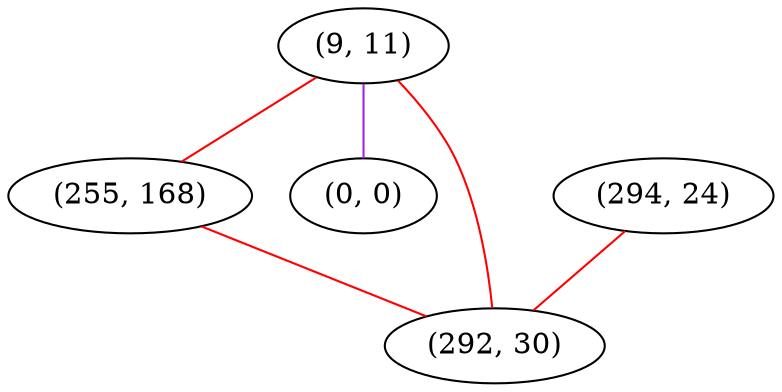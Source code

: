 graph "" {
"(9, 11)";
"(255, 168)";
"(294, 24)";
"(0, 0)";
"(292, 30)";
"(9, 11)" -- "(0, 0)"  [color=purple, key=0, weight=4];
"(9, 11)" -- "(255, 168)"  [color=red, key=0, weight=1];
"(9, 11)" -- "(292, 30)"  [color=red, key=0, weight=1];
"(255, 168)" -- "(292, 30)"  [color=red, key=0, weight=1];
"(294, 24)" -- "(292, 30)"  [color=red, key=0, weight=1];
}
